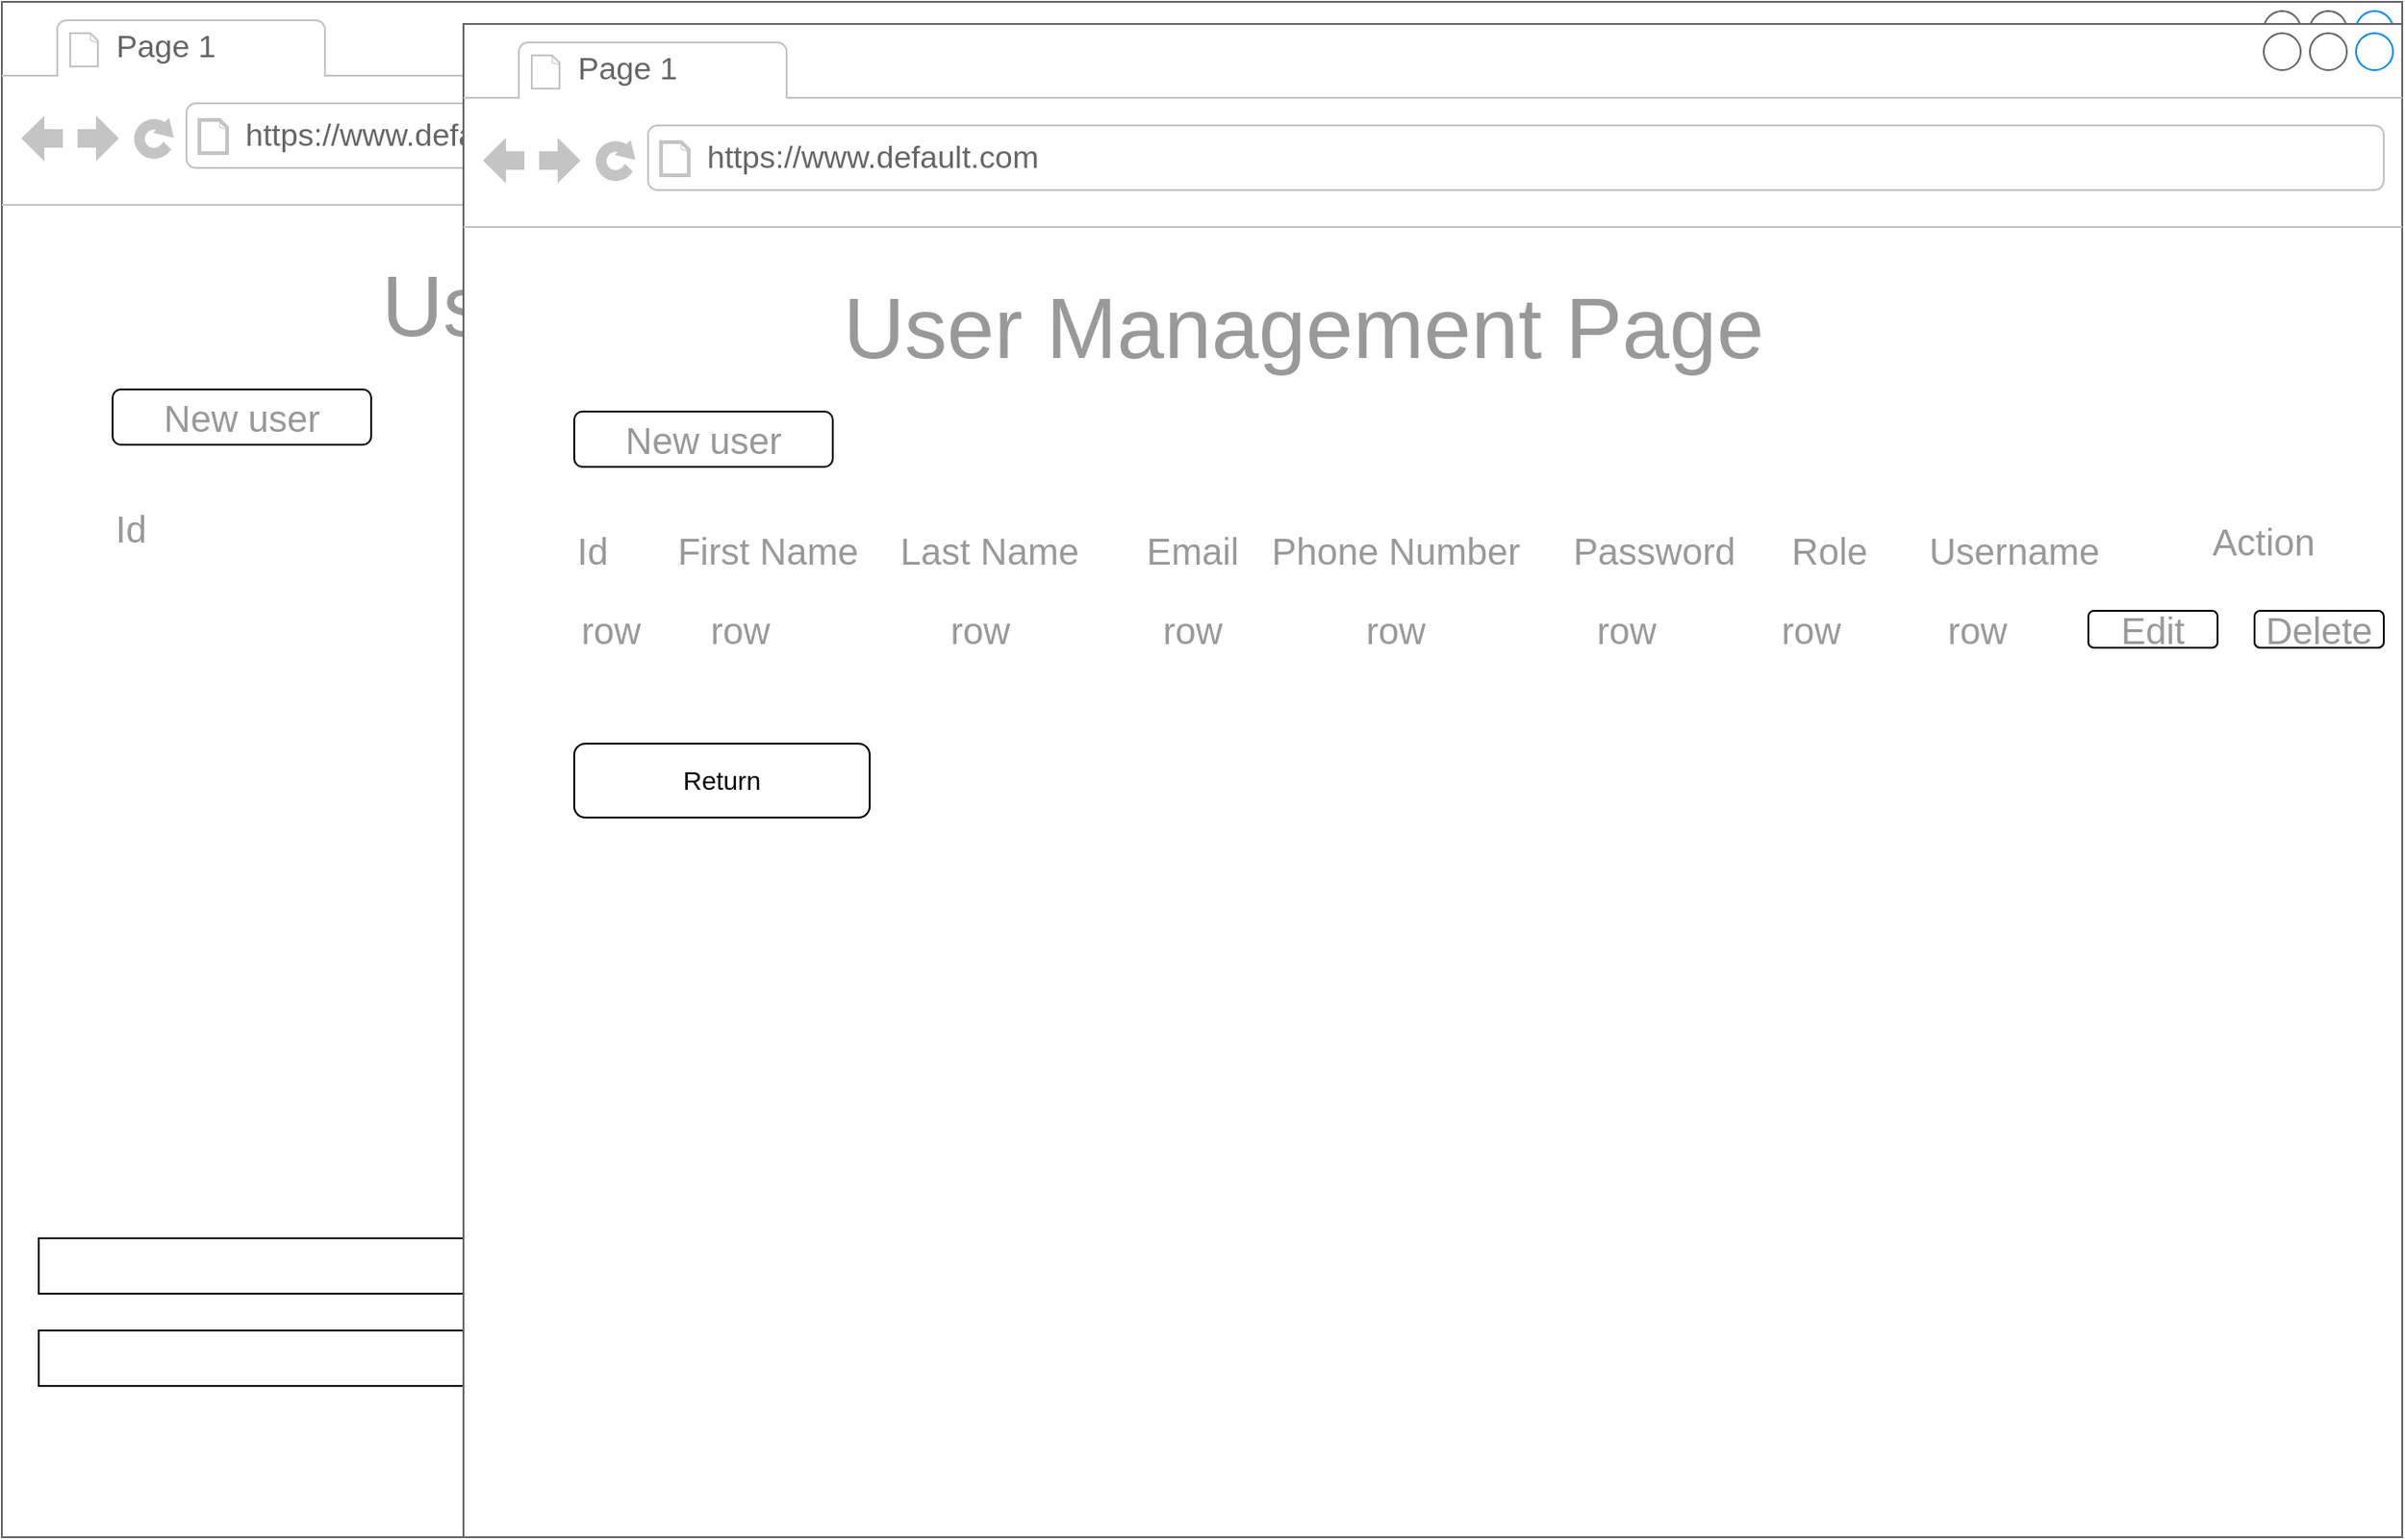 <mxfile version="20.6.0" type="device"><diagram name="Page-1" id="2cc2dc42-3aac-f2a9-1cec-7a8b7cbee084"><mxGraphModel dx="-318" dy="482" grid="1" gridSize="10" guides="1" tooltips="1" connect="1" arrows="1" fold="1" page="1" pageScale="1" pageWidth="1100" pageHeight="850" background="none" math="0" shadow="0"><root><mxCell id="0"/><mxCell id="1" parent="0"/><mxCell id="7026571954dc6520-1" value="" style="strokeWidth=1;shadow=0;dashed=0;align=center;html=1;shape=mxgraph.mockup.containers.browserWindow;rSize=0;strokeColor=#666666;mainText=,;recursiveResize=0;rounded=0;labelBackgroundColor=none;fontFamily=Verdana;fontSize=12" parent="1" vertex="1"><mxGeometry x="1880" y="80" width="1300" height="832" as="geometry"/></mxCell><mxCell id="7026571954dc6520-2" value="Page 1" style="strokeWidth=1;shadow=0;dashed=0;align=center;html=1;shape=mxgraph.mockup.containers.anchor;fontSize=17;fontColor=#666666;align=left;" parent="7026571954dc6520-1" vertex="1"><mxGeometry x="60" y="12" width="110" height="26" as="geometry"/></mxCell><mxCell id="7026571954dc6520-3" value="https://www.default.com" style="strokeWidth=1;shadow=0;dashed=0;align=center;html=1;shape=mxgraph.mockup.containers.anchor;rSize=0;fontSize=17;fontColor=#666666;align=left;" parent="7026571954dc6520-1" vertex="1"><mxGeometry x="130" y="60" width="250" height="26" as="geometry"/></mxCell><mxCell id="XdrXnuQvbxu3idKPkUTi-138" value="User Management Page" style="text;html=1;strokeColor=none;fillColor=none;align=center;verticalAlign=middle;whiteSpace=wrap;rounded=0;fontSize=46;fontColor=#999999;" parent="7026571954dc6520-1" vertex="1"><mxGeometry x="160" y="140" width="590" height="50" as="geometry"/></mxCell><mxCell id="XdrXnuQvbxu3idKPkUTi-147" value="" style="rounded=0;whiteSpace=wrap;html=1;fontSize=46;fontColor=#999999;" parent="7026571954dc6520-1" vertex="1"><mxGeometry x="20" y="720" width="970" height="30" as="geometry"/></mxCell><mxCell id="XdrXnuQvbxu3idKPkUTi-143" value="" style="rounded=0;whiteSpace=wrap;html=1;fontSize=46;fontColor=#999999;" parent="7026571954dc6520-1" vertex="1"><mxGeometry x="20" y="670" width="970" height="30" as="geometry"/></mxCell><mxCell id="XdrXnuQvbxu3idKPkUTi-269" value="" style="rounded=1;whiteSpace=wrap;html=1;fontSize=20;fontColor=#999999;" parent="7026571954dc6520-1" vertex="1"><mxGeometry x="60" y="210" width="140" height="30" as="geometry"/></mxCell><mxCell id="XdrXnuQvbxu3idKPkUTi-270" value="New user" style="text;html=1;strokeColor=none;fillColor=none;align=center;verticalAlign=middle;whiteSpace=wrap;rounded=0;fontSize=20;fontColor=#999999;" parent="7026571954dc6520-1" vertex="1"><mxGeometry x="80" y="210" width="100" height="30" as="geometry"/></mxCell><mxCell id="XdrXnuQvbxu3idKPkUTi-271" value="Id" style="text;html=1;strokeColor=none;fillColor=none;align=center;verticalAlign=middle;whiteSpace=wrap;rounded=0;fontSize=20;fontColor=#999999;" parent="7026571954dc6520-1" vertex="1"><mxGeometry x="40" y="270" width="60" height="30" as="geometry"/></mxCell><mxCell id="XdrXnuQvbxu3idKPkUTi-272" value="" style="strokeWidth=1;shadow=0;dashed=0;align=center;html=1;shape=mxgraph.mockup.containers.browserWindow;rSize=0;strokeColor=#666666;mainText=,;recursiveResize=0;rounded=0;labelBackgroundColor=none;fontFamily=Verdana;fontSize=12" parent="7026571954dc6520-1" vertex="1"><mxGeometry x="250" y="12" width="1050" height="820" as="geometry"/></mxCell><mxCell id="XdrXnuQvbxu3idKPkUTi-273" value="Page 1" style="strokeWidth=1;shadow=0;dashed=0;align=center;html=1;shape=mxgraph.mockup.containers.anchor;fontSize=17;fontColor=#666666;align=left;" parent="XdrXnuQvbxu3idKPkUTi-272" vertex="1"><mxGeometry x="60" y="12" width="110" height="26" as="geometry"/></mxCell><mxCell id="XdrXnuQvbxu3idKPkUTi-274" value="https://www.default.com" style="strokeWidth=1;shadow=0;dashed=0;align=center;html=1;shape=mxgraph.mockup.containers.anchor;rSize=0;fontSize=17;fontColor=#666666;align=left;" parent="XdrXnuQvbxu3idKPkUTi-272" vertex="1"><mxGeometry x="130" y="60" width="250" height="26" as="geometry"/></mxCell><mxCell id="XdrXnuQvbxu3idKPkUTi-275" value="User Management Page" style="text;html=1;strokeColor=none;fillColor=none;align=center;verticalAlign=middle;whiteSpace=wrap;rounded=0;fontSize=46;fontColor=#999999;" parent="XdrXnuQvbxu3idKPkUTi-272" vertex="1"><mxGeometry x="160" y="140" width="590" height="50" as="geometry"/></mxCell><mxCell id="XdrXnuQvbxu3idKPkUTi-278" value="" style="rounded=1;whiteSpace=wrap;html=1;fontSize=20;fontColor=#999999;" parent="XdrXnuQvbxu3idKPkUTi-272" vertex="1"><mxGeometry x="60" y="210" width="140" height="30" as="geometry"/></mxCell><mxCell id="XdrXnuQvbxu3idKPkUTi-279" value="New user" style="text;html=1;strokeColor=none;fillColor=none;align=center;verticalAlign=middle;whiteSpace=wrap;rounded=0;fontSize=20;fontColor=#999999;" parent="XdrXnuQvbxu3idKPkUTi-272" vertex="1"><mxGeometry x="80" y="210" width="100" height="30" as="geometry"/></mxCell><mxCell id="XdrXnuQvbxu3idKPkUTi-280" value="Id" style="text;html=1;strokeColor=none;fillColor=none;align=center;verticalAlign=middle;whiteSpace=wrap;rounded=0;fontSize=20;fontColor=#999999;" parent="XdrXnuQvbxu3idKPkUTi-272" vertex="1"><mxGeometry x="40" y="270" width="60" height="30" as="geometry"/></mxCell><mxCell id="XdrXnuQvbxu3idKPkUTi-281" value="First Name" style="text;html=1;strokeColor=none;fillColor=none;align=center;verticalAlign=middle;whiteSpace=wrap;rounded=0;fontSize=20;fontColor=#999999;" parent="XdrXnuQvbxu3idKPkUTi-272" vertex="1"><mxGeometry x="110" y="275" width="110" height="20" as="geometry"/></mxCell><mxCell id="XdrXnuQvbxu3idKPkUTi-282" value="Last Name" style="text;html=1;strokeColor=none;fillColor=none;align=center;verticalAlign=middle;whiteSpace=wrap;rounded=0;fontSize=20;fontColor=#999999;" parent="XdrXnuQvbxu3idKPkUTi-272" vertex="1"><mxGeometry x="230" y="275" width="110" height="20" as="geometry"/></mxCell><mxCell id="XdrXnuQvbxu3idKPkUTi-283" value="Email" style="text;html=1;strokeColor=none;fillColor=none;align=center;verticalAlign=middle;whiteSpace=wrap;rounded=0;fontSize=20;fontColor=#999999;" parent="XdrXnuQvbxu3idKPkUTi-272" vertex="1"><mxGeometry x="340" y="275" width="110" height="20" as="geometry"/></mxCell><mxCell id="XdrXnuQvbxu3idKPkUTi-284" value="Phone Number" style="text;html=1;strokeColor=none;fillColor=none;align=center;verticalAlign=middle;whiteSpace=wrap;rounded=0;fontSize=20;fontColor=#999999;" parent="XdrXnuQvbxu3idKPkUTi-272" vertex="1"><mxGeometry x="435" y="272.5" width="140" height="25" as="geometry"/></mxCell><mxCell id="XdrXnuQvbxu3idKPkUTi-285" value="Password" style="text;html=1;strokeColor=none;fillColor=none;align=center;verticalAlign=middle;whiteSpace=wrap;rounded=0;fontSize=20;fontColor=#999999;" parent="XdrXnuQvbxu3idKPkUTi-272" vertex="1"><mxGeometry x="575" y="272.5" width="140" height="25" as="geometry"/></mxCell><mxCell id="XdrXnuQvbxu3idKPkUTi-286" value="Role" style="text;html=1;strokeColor=none;fillColor=none;align=center;verticalAlign=middle;whiteSpace=wrap;rounded=0;fontSize=20;fontColor=#999999;" parent="XdrXnuQvbxu3idKPkUTi-272" vertex="1"><mxGeometry x="670" y="272.5" width="140" height="25" as="geometry"/></mxCell><mxCell id="XdrXnuQvbxu3idKPkUTi-287" value="Action" style="text;html=1;strokeColor=none;fillColor=none;align=center;verticalAlign=middle;whiteSpace=wrap;rounded=0;fontSize=20;fontColor=#999999;" parent="XdrXnuQvbxu3idKPkUTi-272" vertex="1"><mxGeometry x="930" y="265" width="90" height="30" as="geometry"/></mxCell><mxCell id="XdrXnuQvbxu3idKPkUTi-295" value="Delete" style="rounded=1;whiteSpace=wrap;html=1;fontSize=20;fontColor=#999999;" parent="XdrXnuQvbxu3idKPkUTi-272" vertex="1"><mxGeometry x="970" y="318" width="70" height="20" as="geometry"/></mxCell><mxCell id="XdrXnuQvbxu3idKPkUTi-294" value="Edit" style="rounded=1;whiteSpace=wrap;html=1;fontSize=20;fontColor=#999999;" parent="XdrXnuQvbxu3idKPkUTi-272" vertex="1"><mxGeometry x="880" y="318" width="70" height="20" as="geometry"/></mxCell><mxCell id="XdrXnuQvbxu3idKPkUTi-299" value="row" style="text;html=1;strokeColor=none;fillColor=none;align=center;verticalAlign=middle;whiteSpace=wrap;rounded=0;fontSize=20;fontColor=#999999;" parent="XdrXnuQvbxu3idKPkUTi-272" vertex="1"><mxGeometry x="50" y="313" width="60" height="30" as="geometry"/></mxCell><mxCell id="XdrXnuQvbxu3idKPkUTi-302" value="row" style="text;html=1;strokeColor=none;fillColor=none;align=center;verticalAlign=middle;whiteSpace=wrap;rounded=0;fontSize=20;fontColor=#999999;" parent="XdrXnuQvbxu3idKPkUTi-272" vertex="1"><mxGeometry x="120" y="313" width="60" height="30" as="geometry"/></mxCell><mxCell id="XdrXnuQvbxu3idKPkUTi-301" value="row" style="text;html=1;strokeColor=none;fillColor=none;align=center;verticalAlign=middle;whiteSpace=wrap;rounded=0;fontSize=20;fontColor=#999999;" parent="XdrXnuQvbxu3idKPkUTi-272" vertex="1"><mxGeometry x="250" y="313" width="60" height="30" as="geometry"/></mxCell><mxCell id="XdrXnuQvbxu3idKPkUTi-300" value="row" style="text;html=1;strokeColor=none;fillColor=none;align=center;verticalAlign=middle;whiteSpace=wrap;rounded=0;fontSize=20;fontColor=#999999;" parent="XdrXnuQvbxu3idKPkUTi-272" vertex="1"><mxGeometry x="365" y="313" width="60" height="30" as="geometry"/></mxCell><mxCell id="XdrXnuQvbxu3idKPkUTi-298" value="row" style="text;html=1;strokeColor=none;fillColor=none;align=center;verticalAlign=middle;whiteSpace=wrap;rounded=0;fontSize=20;fontColor=#999999;" parent="XdrXnuQvbxu3idKPkUTi-272" vertex="1"><mxGeometry x="475" y="313" width="60" height="30" as="geometry"/></mxCell><mxCell id="XdrXnuQvbxu3idKPkUTi-305" value="row" style="text;html=1;strokeColor=none;fillColor=none;align=center;verticalAlign=middle;whiteSpace=wrap;rounded=0;fontSize=20;fontColor=#999999;" parent="XdrXnuQvbxu3idKPkUTi-272" vertex="1"><mxGeometry x="600" y="313" width="60" height="30" as="geometry"/></mxCell><mxCell id="XdrXnuQvbxu3idKPkUTi-306" value="row" style="text;html=1;strokeColor=none;fillColor=none;align=center;verticalAlign=middle;whiteSpace=wrap;rounded=0;fontSize=20;fontColor=#999999;" parent="XdrXnuQvbxu3idKPkUTi-272" vertex="1"><mxGeometry x="700" y="313" width="60" height="30" as="geometry"/></mxCell><mxCell id="XdrXnuQvbxu3idKPkUTi-363" value="Username" style="text;html=1;strokeColor=none;fillColor=none;align=center;verticalAlign=middle;whiteSpace=wrap;rounded=0;fontSize=20;fontColor=#999999;" parent="XdrXnuQvbxu3idKPkUTi-272" vertex="1"><mxGeometry x="770" y="272.5" width="140" height="25" as="geometry"/></mxCell><mxCell id="XdrXnuQvbxu3idKPkUTi-364" value="row" style="text;html=1;strokeColor=none;fillColor=none;align=center;verticalAlign=middle;whiteSpace=wrap;rounded=0;fontSize=20;fontColor=#999999;" parent="XdrXnuQvbxu3idKPkUTi-272" vertex="1"><mxGeometry x="790" y="313" width="60" height="30" as="geometry"/></mxCell><mxCell id="es5EizdzmHep_kfNN6pJ-1" value="" style="rounded=1;whiteSpace=wrap;html=1;fontSize=14;" vertex="1" parent="XdrXnuQvbxu3idKPkUTi-272"><mxGeometry x="60" y="390" width="160" height="40" as="geometry"/></mxCell><mxCell id="es5EizdzmHep_kfNN6pJ-2" value="Return" style="text;html=1;strokeColor=none;fillColor=none;align=center;verticalAlign=middle;whiteSpace=wrap;rounded=0;fontSize=14;" vertex="1" parent="XdrXnuQvbxu3idKPkUTi-272"><mxGeometry x="110" y="395" width="60" height="30" as="geometry"/></mxCell></root></mxGraphModel></diagram></mxfile>